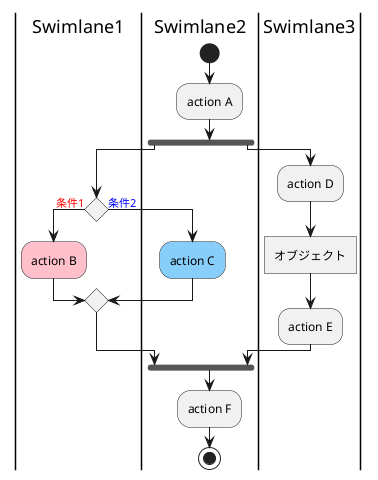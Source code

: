 @startuml アクティビティ図の例

|Swimlane1|
|Swimlane1|
|Swimlane2|
|Swimlane2|
|Swimlane3|
|Swimlane3|

|Swimlane2|
start
  :action A;
fork
|Swimlane1|
  if () is (<color:red>条件1) then 
  #pink:action B;
|Swimlane1|
  else (<color:blue>条件2) 
|Swimlane2|
  #LightSkyBlue:action C;
|Swimlane2|
  endif

fork again
|Swimlane3|
 :action D;
  :オブジェクト]
  :action E;
|Swimlane3|
 
|Swimlane2|
end fork 
|Swimlane2|
 

|Swimlane2|
 :action F;

stop
|Swimlane2|
@enduml
